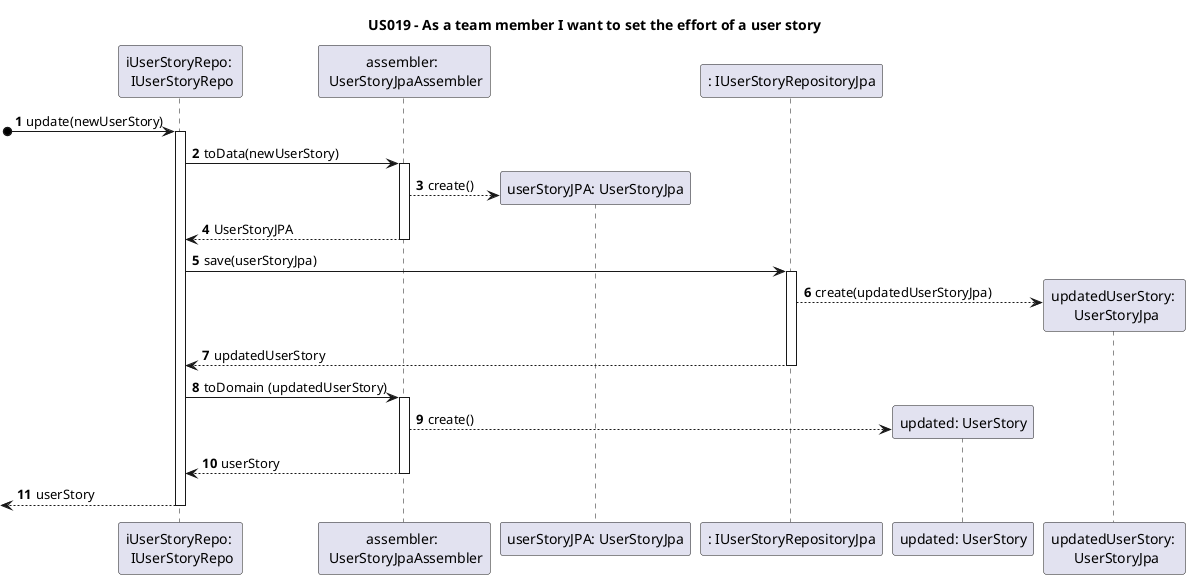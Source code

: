 @startuml
title "US019 - As a team member I want to set the effort of a user story"

autoactivate on
autonumber

participant "iUserStoryRepo: \n IUserStoryRepo" as Repo
participant "assembler: \n UserStoryJpaAssembler" as Assembler
participant "userStoryJPA: UserStoryJpa" as USJPA
participant ": IUserStoryRepositoryJpa" as Driver
participant "updated: UserStory" as US
participant "updatedUserStory: \n UserStoryJpa" as Data

[o->Repo: update(newUserStory)
Repo -> Assembler : toData(newUserStory)
Assembler --> USJPA **: create()
return UserStoryJPA
Repo -> Driver: save(userStoryJpa)
Driver --> Data**: create(updatedUserStoryJpa)
return updatedUserStory
Repo -> Assembler: toDomain (updatedUserStory)
Assembler --> US **: create()
return userStory
[<--Repo: userStory

@enduml